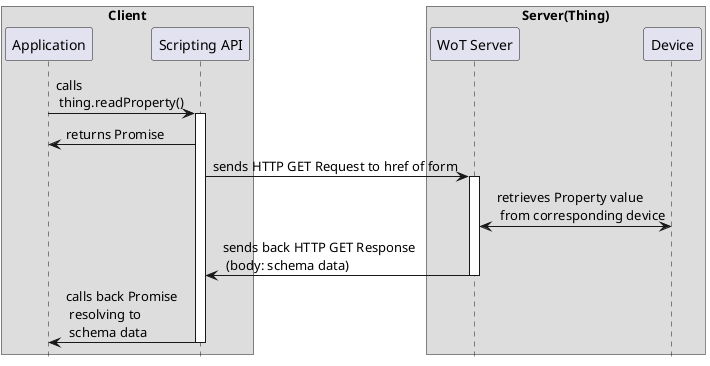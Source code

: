 @startuml
hide footbox

box "Client"
participant "Application" as AP
participant "Scripting API" as SA
end box

box "Server(Thing)"
participant "WoT Server" as WS
participant "Device" as DC
end box

AP  -> SA: calls \n thing.readProperty()
activate SA
SA  -> AP: returns Promise
SA  -> WS: sends HTTP GET Request to href of form
activate WS
WS <-> DC: retrieves Property value \n from corresponding device
WS  -> SA: sends back HTTP GET Response \n (body: schema data)
deactivate WS
SA  -> AP: calls back Promise \n resolving to \n schema data
deactivate SA
@enduml
